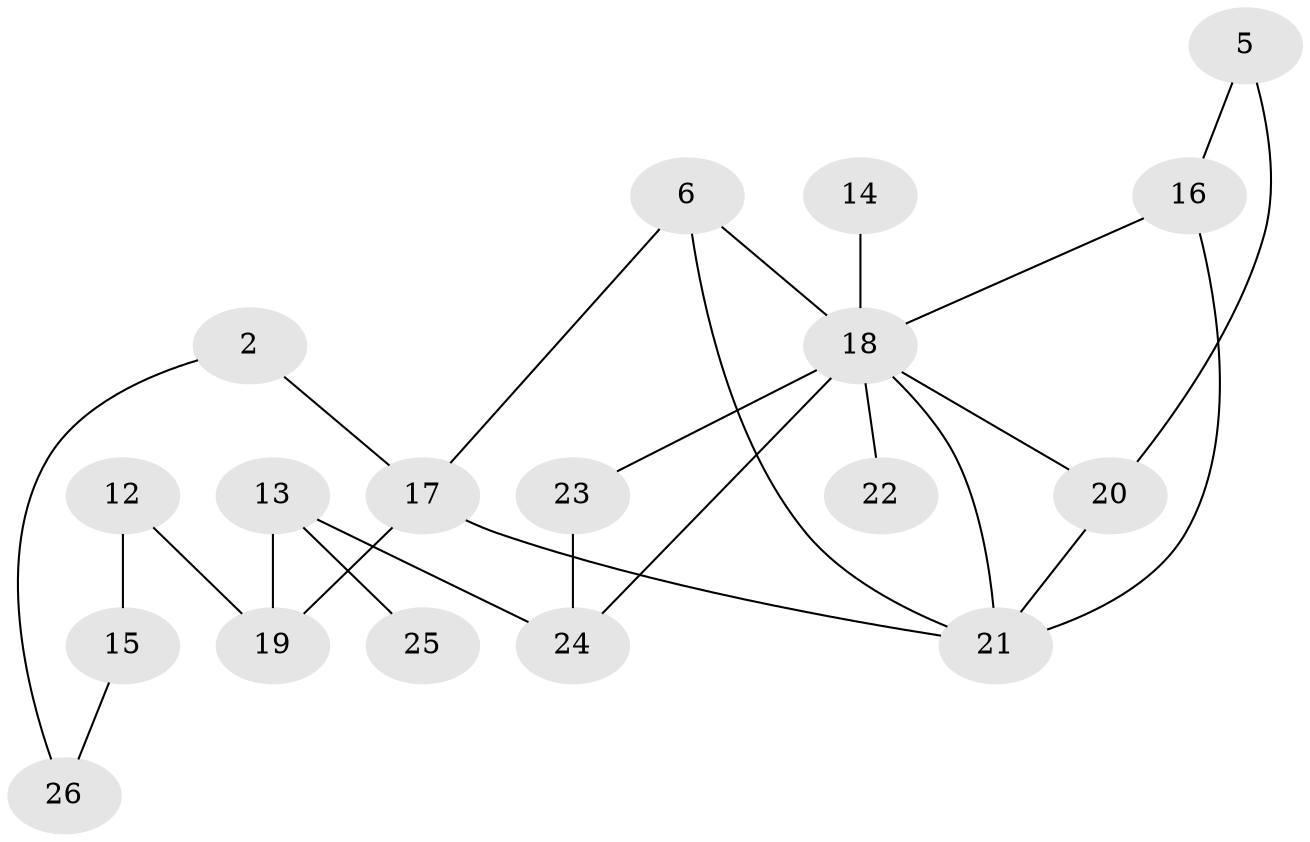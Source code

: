 // original degree distribution, {1: 0.2037037037037037, 2: 0.3148148148148148, 4: 0.07407407407407407, 3: 0.18518518518518517, 0: 0.16666666666666666, 5: 0.037037037037037035, 7: 0.018518518518518517}
// Generated by graph-tools (version 1.1) at 2025/00/03/09/25 03:00:43]
// undirected, 18 vertices, 25 edges
graph export_dot {
graph [start="1"]
  node [color=gray90,style=filled];
  2;
  5;
  6;
  12;
  13;
  14;
  15;
  16;
  17;
  18;
  19;
  20;
  21;
  22;
  23;
  24;
  25;
  26;
  2 -- 17 [weight=1.0];
  2 -- 26 [weight=1.0];
  5 -- 16 [weight=1.0];
  5 -- 20 [weight=1.0];
  6 -- 17 [weight=1.0];
  6 -- 18 [weight=1.0];
  6 -- 21 [weight=1.0];
  12 -- 15 [weight=1.0];
  12 -- 19 [weight=1.0];
  13 -- 19 [weight=1.0];
  13 -- 24 [weight=1.0];
  13 -- 25 [weight=1.0];
  14 -- 18 [weight=1.0];
  15 -- 26 [weight=1.0];
  16 -- 18 [weight=1.0];
  16 -- 21 [weight=1.0];
  17 -- 19 [weight=2.0];
  17 -- 21 [weight=1.0];
  18 -- 20 [weight=1.0];
  18 -- 21 [weight=1.0];
  18 -- 22 [weight=1.0];
  18 -- 23 [weight=2.0];
  18 -- 24 [weight=1.0];
  20 -- 21 [weight=1.0];
  23 -- 24 [weight=1.0];
}

